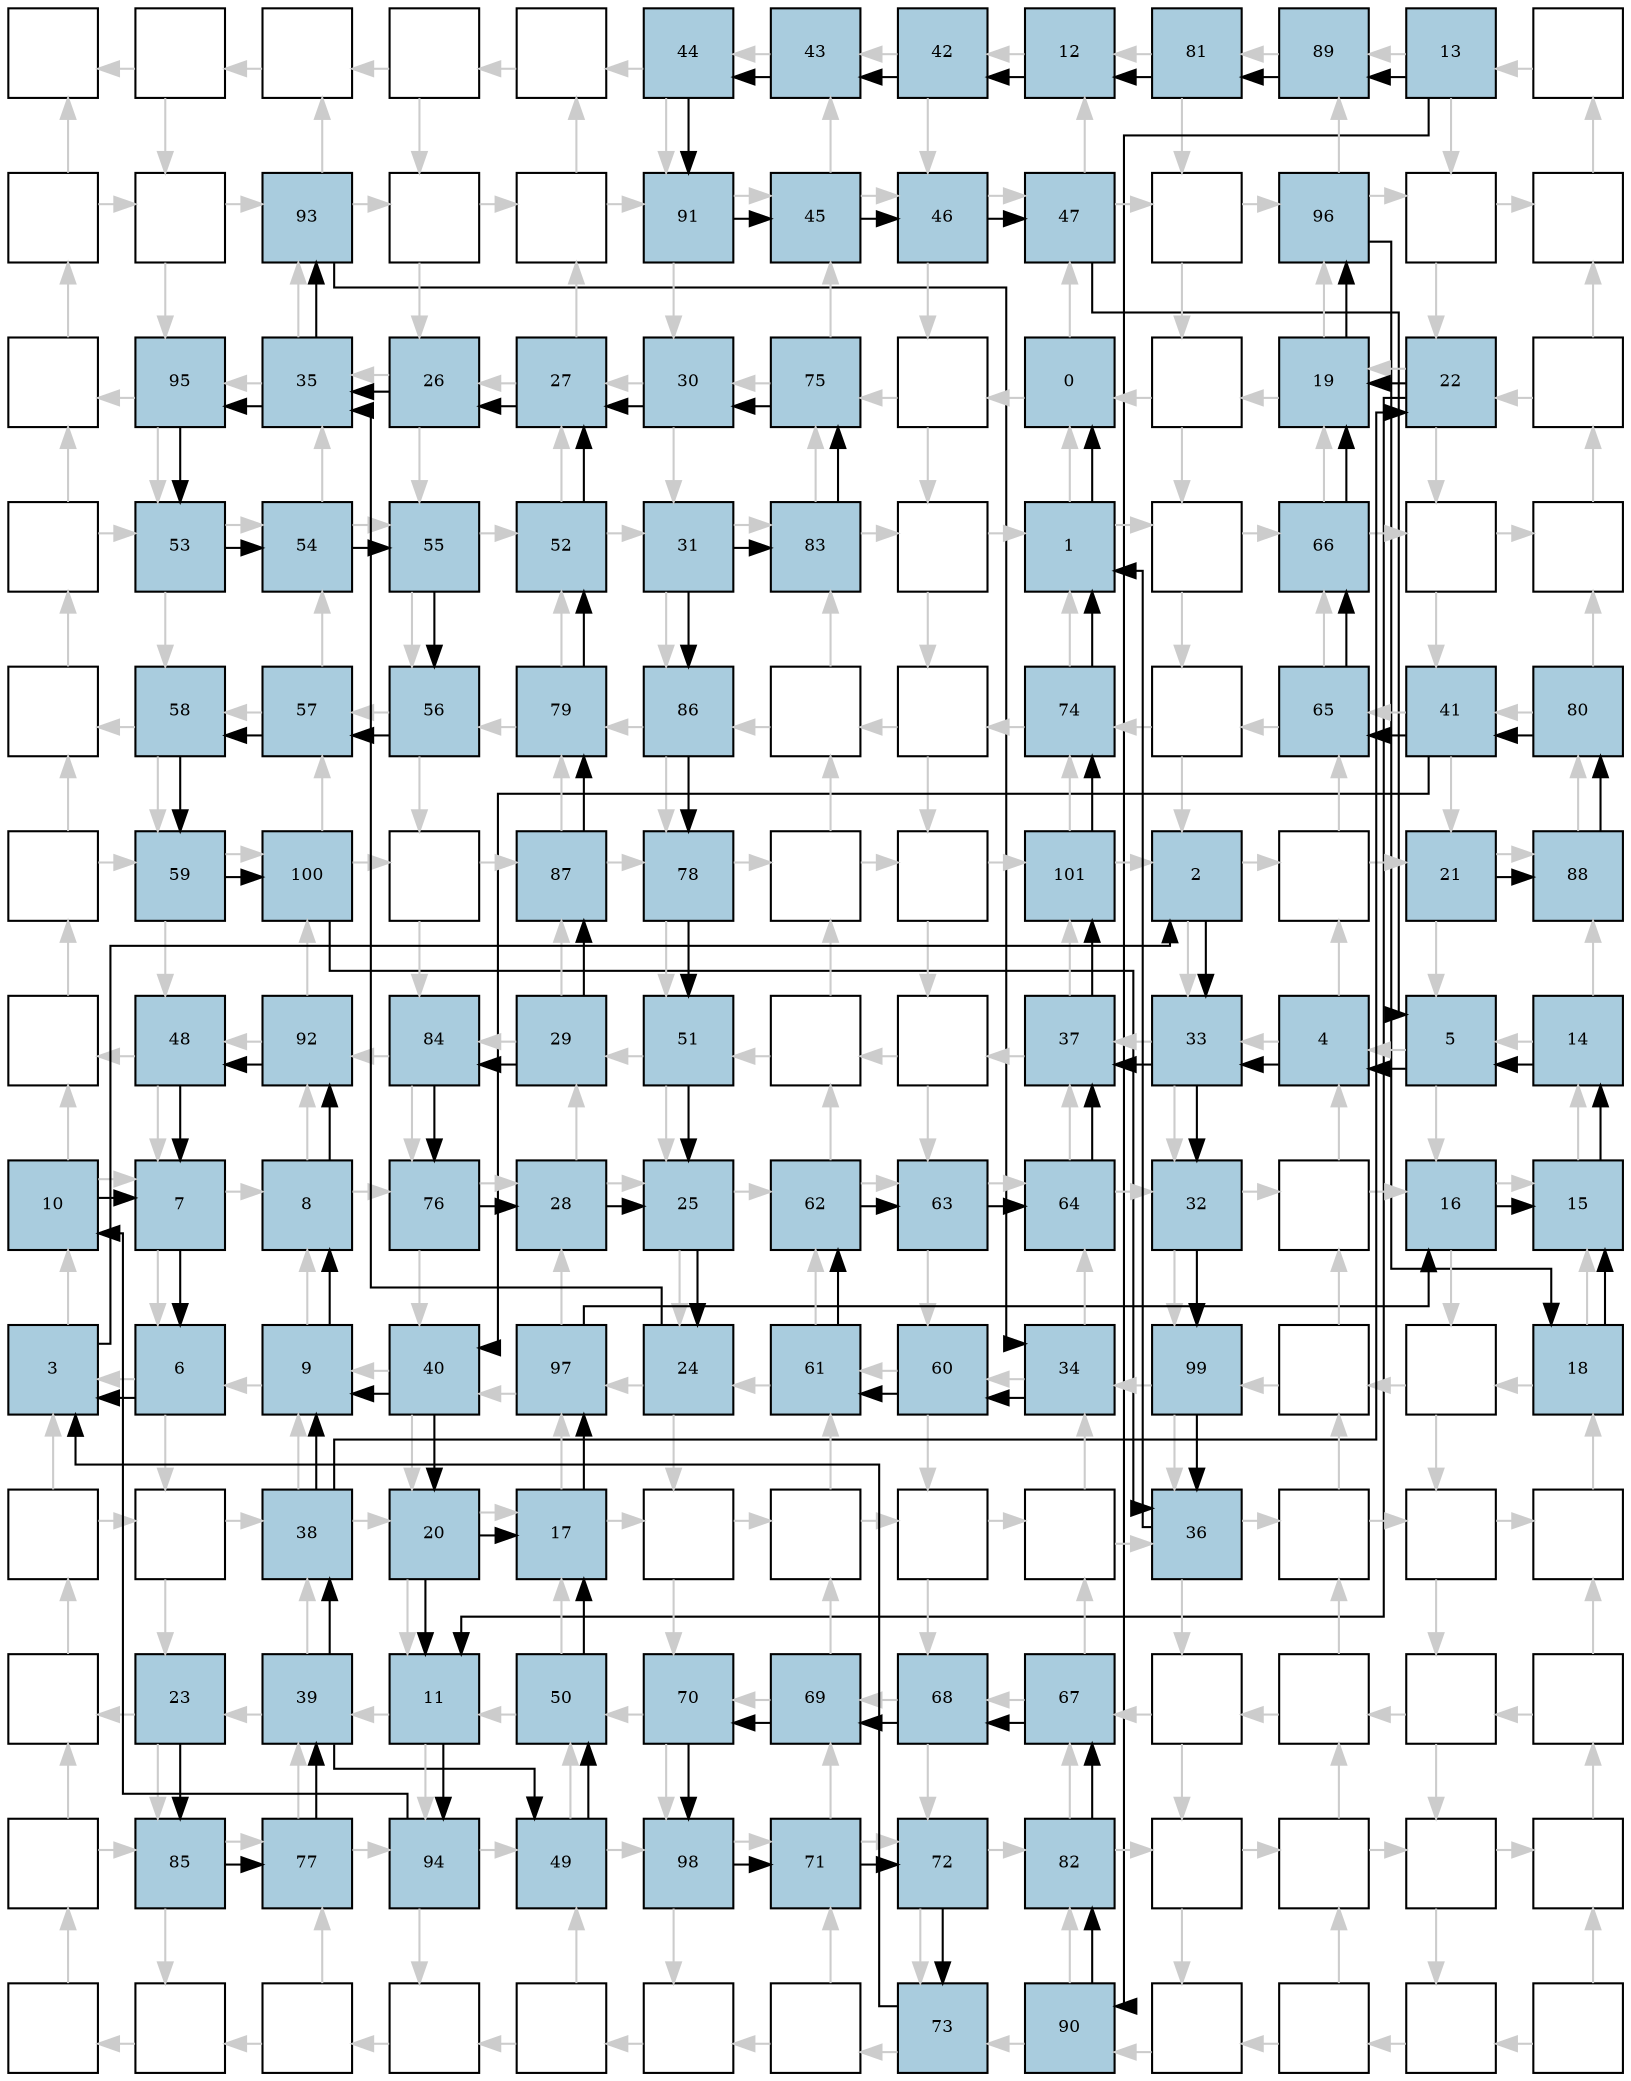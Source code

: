 digraph layout{
rankdir=TB; 

splines=ortho; 

node [style=filled shape=square fixedsize=true width=0.6];
0[label="", fontsize=8, fillcolor="#ffffff"];
1[label="", fontsize=8, fillcolor="#ffffff"];
2[label="", fontsize=8, fillcolor="#ffffff"];
3[label="", fontsize=8, fillcolor="#ffffff"];
4[label="", fontsize=8, fillcolor="#ffffff"];
5[label="44", fontsize=8, fillcolor="#a9ccde"];
6[label="43", fontsize=8, fillcolor="#a9ccde"];
7[label="42", fontsize=8, fillcolor="#a9ccde"];
8[label="12", fontsize=8, fillcolor="#a9ccde"];
9[label="81", fontsize=8, fillcolor="#a9ccde"];
10[label="89", fontsize=8, fillcolor="#a9ccde"];
11[label="13", fontsize=8, fillcolor="#a9ccde"];
12[label="", fontsize=8, fillcolor="#ffffff"];
13[label="", fontsize=8, fillcolor="#ffffff"];
14[label="", fontsize=8, fillcolor="#ffffff"];
15[label="93", fontsize=8, fillcolor="#a9ccde"];
16[label="", fontsize=8, fillcolor="#ffffff"];
17[label="", fontsize=8, fillcolor="#ffffff"];
18[label="91", fontsize=8, fillcolor="#a9ccde"];
19[label="45", fontsize=8, fillcolor="#a9ccde"];
20[label="46", fontsize=8, fillcolor="#a9ccde"];
21[label="47", fontsize=8, fillcolor="#a9ccde"];
22[label="", fontsize=8, fillcolor="#ffffff"];
23[label="96", fontsize=8, fillcolor="#a9ccde"];
24[label="", fontsize=8, fillcolor="#ffffff"];
25[label="", fontsize=8, fillcolor="#ffffff"];
26[label="", fontsize=8, fillcolor="#ffffff"];
27[label="95", fontsize=8, fillcolor="#a9ccde"];
28[label="35", fontsize=8, fillcolor="#a9ccde"];
29[label="26", fontsize=8, fillcolor="#a9ccde"];
30[label="27", fontsize=8, fillcolor="#a9ccde"];
31[label="30", fontsize=8, fillcolor="#a9ccde"];
32[label="75", fontsize=8, fillcolor="#a9ccde"];
33[label="", fontsize=8, fillcolor="#ffffff"];
34[label="0", fontsize=8, fillcolor="#a9ccde"];
35[label="", fontsize=8, fillcolor="#ffffff"];
36[label="19", fontsize=8, fillcolor="#a9ccde"];
37[label="22", fontsize=8, fillcolor="#a9ccde"];
38[label="", fontsize=8, fillcolor="#ffffff"];
39[label="", fontsize=8, fillcolor="#ffffff"];
40[label="53", fontsize=8, fillcolor="#a9ccde"];
41[label="54", fontsize=8, fillcolor="#a9ccde"];
42[label="55", fontsize=8, fillcolor="#a9ccde"];
43[label="52", fontsize=8, fillcolor="#a9ccde"];
44[label="31", fontsize=8, fillcolor="#a9ccde"];
45[label="83", fontsize=8, fillcolor="#a9ccde"];
46[label="", fontsize=8, fillcolor="#ffffff"];
47[label="1", fontsize=8, fillcolor="#a9ccde"];
48[label="", fontsize=8, fillcolor="#ffffff"];
49[label="66", fontsize=8, fillcolor="#a9ccde"];
50[label="", fontsize=8, fillcolor="#ffffff"];
51[label="", fontsize=8, fillcolor="#ffffff"];
52[label="", fontsize=8, fillcolor="#ffffff"];
53[label="58", fontsize=8, fillcolor="#a9ccde"];
54[label="57", fontsize=8, fillcolor="#a9ccde"];
55[label="56", fontsize=8, fillcolor="#a9ccde"];
56[label="79", fontsize=8, fillcolor="#a9ccde"];
57[label="86", fontsize=8, fillcolor="#a9ccde"];
58[label="", fontsize=8, fillcolor="#ffffff"];
59[label="", fontsize=8, fillcolor="#ffffff"];
60[label="74", fontsize=8, fillcolor="#a9ccde"];
61[label="", fontsize=8, fillcolor="#ffffff"];
62[label="65", fontsize=8, fillcolor="#a9ccde"];
63[label="41", fontsize=8, fillcolor="#a9ccde"];
64[label="80", fontsize=8, fillcolor="#a9ccde"];
65[label="", fontsize=8, fillcolor="#ffffff"];
66[label="59", fontsize=8, fillcolor="#a9ccde"];
67[label="100", fontsize=8, fillcolor="#a9ccde"];
68[label="", fontsize=8, fillcolor="#ffffff"];
69[label="87", fontsize=8, fillcolor="#a9ccde"];
70[label="78", fontsize=8, fillcolor="#a9ccde"];
71[label="", fontsize=8, fillcolor="#ffffff"];
72[label="", fontsize=8, fillcolor="#ffffff"];
73[label="101", fontsize=8, fillcolor="#a9ccde"];
74[label="2", fontsize=8, fillcolor="#a9ccde"];
75[label="", fontsize=8, fillcolor="#ffffff"];
76[label="21", fontsize=8, fillcolor="#a9ccde"];
77[label="88", fontsize=8, fillcolor="#a9ccde"];
78[label="", fontsize=8, fillcolor="#ffffff"];
79[label="48", fontsize=8, fillcolor="#a9ccde"];
80[label="92", fontsize=8, fillcolor="#a9ccde"];
81[label="84", fontsize=8, fillcolor="#a9ccde"];
82[label="29", fontsize=8, fillcolor="#a9ccde"];
83[label="51", fontsize=8, fillcolor="#a9ccde"];
84[label="", fontsize=8, fillcolor="#ffffff"];
85[label="", fontsize=8, fillcolor="#ffffff"];
86[label="37", fontsize=8, fillcolor="#a9ccde"];
87[label="33", fontsize=8, fillcolor="#a9ccde"];
88[label="4", fontsize=8, fillcolor="#a9ccde"];
89[label="5", fontsize=8, fillcolor="#a9ccde"];
90[label="14", fontsize=8, fillcolor="#a9ccde"];
91[label="10", fontsize=8, fillcolor="#a9ccde"];
92[label="7", fontsize=8, fillcolor="#a9ccde"];
93[label="8", fontsize=8, fillcolor="#a9ccde"];
94[label="76", fontsize=8, fillcolor="#a9ccde"];
95[label="28", fontsize=8, fillcolor="#a9ccde"];
96[label="25", fontsize=8, fillcolor="#a9ccde"];
97[label="62", fontsize=8, fillcolor="#a9ccde"];
98[label="63", fontsize=8, fillcolor="#a9ccde"];
99[label="64", fontsize=8, fillcolor="#a9ccde"];
100[label="32", fontsize=8, fillcolor="#a9ccde"];
101[label="", fontsize=8, fillcolor="#ffffff"];
102[label="16", fontsize=8, fillcolor="#a9ccde"];
103[label="15", fontsize=8, fillcolor="#a9ccde"];
104[label="3", fontsize=8, fillcolor="#a9ccde"];
105[label="6", fontsize=8, fillcolor="#a9ccde"];
106[label="9", fontsize=8, fillcolor="#a9ccde"];
107[label="40", fontsize=8, fillcolor="#a9ccde"];
108[label="97", fontsize=8, fillcolor="#a9ccde"];
109[label="24", fontsize=8, fillcolor="#a9ccde"];
110[label="61", fontsize=8, fillcolor="#a9ccde"];
111[label="60", fontsize=8, fillcolor="#a9ccde"];
112[label="34", fontsize=8, fillcolor="#a9ccde"];
113[label="99", fontsize=8, fillcolor="#a9ccde"];
114[label="", fontsize=8, fillcolor="#ffffff"];
115[label="", fontsize=8, fillcolor="#ffffff"];
116[label="18", fontsize=8, fillcolor="#a9ccde"];
117[label="", fontsize=8, fillcolor="#ffffff"];
118[label="", fontsize=8, fillcolor="#ffffff"];
119[label="38", fontsize=8, fillcolor="#a9ccde"];
120[label="20", fontsize=8, fillcolor="#a9ccde"];
121[label="17", fontsize=8, fillcolor="#a9ccde"];
122[label="", fontsize=8, fillcolor="#ffffff"];
123[label="", fontsize=8, fillcolor="#ffffff"];
124[label="", fontsize=8, fillcolor="#ffffff"];
125[label="", fontsize=8, fillcolor="#ffffff"];
126[label="36", fontsize=8, fillcolor="#a9ccde"];
127[label="", fontsize=8, fillcolor="#ffffff"];
128[label="", fontsize=8, fillcolor="#ffffff"];
129[label="", fontsize=8, fillcolor="#ffffff"];
130[label="", fontsize=8, fillcolor="#ffffff"];
131[label="23", fontsize=8, fillcolor="#a9ccde"];
132[label="39", fontsize=8, fillcolor="#a9ccde"];
133[label="11", fontsize=8, fillcolor="#a9ccde"];
134[label="50", fontsize=8, fillcolor="#a9ccde"];
135[label="70", fontsize=8, fillcolor="#a9ccde"];
136[label="69", fontsize=8, fillcolor="#a9ccde"];
137[label="68", fontsize=8, fillcolor="#a9ccde"];
138[label="67", fontsize=8, fillcolor="#a9ccde"];
139[label="", fontsize=8, fillcolor="#ffffff"];
140[label="", fontsize=8, fillcolor="#ffffff"];
141[label="", fontsize=8, fillcolor="#ffffff"];
142[label="", fontsize=8, fillcolor="#ffffff"];
143[label="", fontsize=8, fillcolor="#ffffff"];
144[label="85", fontsize=8, fillcolor="#a9ccde"];
145[label="77", fontsize=8, fillcolor="#a9ccde"];
146[label="94", fontsize=8, fillcolor="#a9ccde"];
147[label="49", fontsize=8, fillcolor="#a9ccde"];
148[label="98", fontsize=8, fillcolor="#a9ccde"];
149[label="71", fontsize=8, fillcolor="#a9ccde"];
150[label="72", fontsize=8, fillcolor="#a9ccde"];
151[label="82", fontsize=8, fillcolor="#a9ccde"];
152[label="", fontsize=8, fillcolor="#ffffff"];
153[label="", fontsize=8, fillcolor="#ffffff"];
154[label="", fontsize=8, fillcolor="#ffffff"];
155[label="", fontsize=8, fillcolor="#ffffff"];
156[label="", fontsize=8, fillcolor="#ffffff"];
157[label="", fontsize=8, fillcolor="#ffffff"];
158[label="", fontsize=8, fillcolor="#ffffff"];
159[label="", fontsize=8, fillcolor="#ffffff"];
160[label="", fontsize=8, fillcolor="#ffffff"];
161[label="", fontsize=8, fillcolor="#ffffff"];
162[label="", fontsize=8, fillcolor="#ffffff"];
163[label="73", fontsize=8, fillcolor="#a9ccde"];
164[label="90", fontsize=8, fillcolor="#a9ccde"];
165[label="", fontsize=8, fillcolor="#ffffff"];
166[label="", fontsize=8, fillcolor="#ffffff"];
167[label="", fontsize=8, fillcolor="#ffffff"];
168[label="", fontsize=8, fillcolor="#ffffff"];
edge [constraint=false, style=vis];
1 -> 0 [color="#cccccc"];
1 -> 14 [color="#cccccc"];
2 -> 1 [color="#cccccc"];
3 -> 2 [color="#cccccc"];
3 -> 16 [color="#cccccc"];
4 -> 3 [color="#cccccc"];
5 -> 4 [color="#cccccc"];
5 -> 18 [color="#cccccc"];
6 -> 5 [color="#cccccc"];
7 -> 6 [color="#cccccc"];
7 -> 20 [color="#cccccc"];
8 -> 7 [color="#cccccc"];
9 -> 8 [color="#cccccc"];
9 -> 22 [color="#cccccc"];
10 -> 9 [color="#cccccc"];
11 -> 10 [color="#cccccc"];
11 -> 24 [color="#cccccc"];
12 -> 11 [color="#cccccc"];
13 -> 14 [color="#cccccc"];
13 -> 0 [color="#cccccc"];
14 -> 27 [color="#cccccc"];
14 -> 15 [color="#cccccc"];
15 -> 16 [color="#cccccc"];
15 -> 2 [color="#cccccc"];
16 -> 29 [color="#cccccc"];
16 -> 17 [color="#cccccc"];
17 -> 18 [color="#cccccc"];
17 -> 4 [color="#cccccc"];
18 -> 31 [color="#cccccc"];
18 -> 19 [color="#cccccc"];
19 -> 20 [color="#cccccc"];
19 -> 6 [color="#cccccc"];
20 -> 33 [color="#cccccc"];
20 -> 21 [color="#cccccc"];
21 -> 22 [color="#cccccc"];
21 -> 8 [color="#cccccc"];
22 -> 35 [color="#cccccc"];
22 -> 23 [color="#cccccc"];
23 -> 24 [color="#cccccc"];
23 -> 10 [color="#cccccc"];
24 -> 37 [color="#cccccc"];
24 -> 25 [color="#cccccc"];
25 -> 12 [color="#cccccc"];
26 -> 13 [color="#cccccc"];
27 -> 26 [color="#cccccc"];
27 -> 40 [color="#cccccc"];
28 -> 15 [color="#cccccc"];
28 -> 27 [color="#cccccc"];
29 -> 28 [color="#cccccc"];
29 -> 42 [color="#cccccc"];
30 -> 17 [color="#cccccc"];
30 -> 29 [color="#cccccc"];
31 -> 30 [color="#cccccc"];
31 -> 44 [color="#cccccc"];
32 -> 19 [color="#cccccc"];
32 -> 31 [color="#cccccc"];
33 -> 32 [color="#cccccc"];
33 -> 46 [color="#cccccc"];
34 -> 21 [color="#cccccc"];
34 -> 33 [color="#cccccc"];
35 -> 34 [color="#cccccc"];
35 -> 48 [color="#cccccc"];
36 -> 23 [color="#cccccc"];
36 -> 35 [color="#cccccc"];
37 -> 36 [color="#cccccc"];
37 -> 50 [color="#cccccc"];
38 -> 25 [color="#cccccc"];
38 -> 37 [color="#cccccc"];
39 -> 40 [color="#cccccc"];
39 -> 26 [color="#cccccc"];
40 -> 53 [color="#cccccc"];
40 -> 41 [color="#cccccc"];
41 -> 42 [color="#cccccc"];
41 -> 28 [color="#cccccc"];
42 -> 55 [color="#cccccc"];
42 -> 43 [color="#cccccc"];
43 -> 44 [color="#cccccc"];
43 -> 30 [color="#cccccc"];
44 -> 57 [color="#cccccc"];
44 -> 45 [color="#cccccc"];
45 -> 46 [color="#cccccc"];
45 -> 32 [color="#cccccc"];
46 -> 59 [color="#cccccc"];
46 -> 47 [color="#cccccc"];
47 -> 48 [color="#cccccc"];
47 -> 34 [color="#cccccc"];
48 -> 61 [color="#cccccc"];
48 -> 49 [color="#cccccc"];
49 -> 50 [color="#cccccc"];
49 -> 36 [color="#cccccc"];
50 -> 63 [color="#cccccc"];
50 -> 51 [color="#cccccc"];
51 -> 38 [color="#cccccc"];
52 -> 39 [color="#cccccc"];
53 -> 52 [color="#cccccc"];
53 -> 66 [color="#cccccc"];
54 -> 41 [color="#cccccc"];
54 -> 53 [color="#cccccc"];
55 -> 54 [color="#cccccc"];
55 -> 68 [color="#cccccc"];
56 -> 43 [color="#cccccc"];
56 -> 55 [color="#cccccc"];
57 -> 56 [color="#cccccc"];
57 -> 70 [color="#cccccc"];
58 -> 45 [color="#cccccc"];
58 -> 57 [color="#cccccc"];
59 -> 58 [color="#cccccc"];
59 -> 72 [color="#cccccc"];
60 -> 47 [color="#cccccc"];
60 -> 59 [color="#cccccc"];
61 -> 60 [color="#cccccc"];
61 -> 74 [color="#cccccc"];
62 -> 49 [color="#cccccc"];
62 -> 61 [color="#cccccc"];
63 -> 62 [color="#cccccc"];
63 -> 76 [color="#cccccc"];
64 -> 51 [color="#cccccc"];
64 -> 63 [color="#cccccc"];
65 -> 66 [color="#cccccc"];
65 -> 52 [color="#cccccc"];
66 -> 79 [color="#cccccc"];
66 -> 67 [color="#cccccc"];
67 -> 68 [color="#cccccc"];
67 -> 54 [color="#cccccc"];
68 -> 81 [color="#cccccc"];
68 -> 69 [color="#cccccc"];
69 -> 70 [color="#cccccc"];
69 -> 56 [color="#cccccc"];
70 -> 83 [color="#cccccc"];
70 -> 71 [color="#cccccc"];
71 -> 72 [color="#cccccc"];
71 -> 58 [color="#cccccc"];
72 -> 85 [color="#cccccc"];
72 -> 73 [color="#cccccc"];
73 -> 74 [color="#cccccc"];
73 -> 60 [color="#cccccc"];
74 -> 87 [color="#cccccc"];
74 -> 75 [color="#cccccc"];
75 -> 76 [color="#cccccc"];
75 -> 62 [color="#cccccc"];
76 -> 89 [color="#cccccc"];
76 -> 77 [color="#cccccc"];
77 -> 64 [color="#cccccc"];
78 -> 65 [color="#cccccc"];
79 -> 78 [color="#cccccc"];
79 -> 92 [color="#cccccc"];
80 -> 67 [color="#cccccc"];
80 -> 79 [color="#cccccc"];
81 -> 80 [color="#cccccc"];
81 -> 94 [color="#cccccc"];
82 -> 69 [color="#cccccc"];
82 -> 81 [color="#cccccc"];
83 -> 82 [color="#cccccc"];
83 -> 96 [color="#cccccc"];
84 -> 71 [color="#cccccc"];
84 -> 83 [color="#cccccc"];
85 -> 84 [color="#cccccc"];
85 -> 98 [color="#cccccc"];
86 -> 73 [color="#cccccc"];
86 -> 85 [color="#cccccc"];
87 -> 86 [color="#cccccc"];
87 -> 100 [color="#cccccc"];
88 -> 75 [color="#cccccc"];
88 -> 87 [color="#cccccc"];
89 -> 88 [color="#cccccc"];
89 -> 102 [color="#cccccc"];
90 -> 77 [color="#cccccc"];
90 -> 89 [color="#cccccc"];
91 -> 92 [color="#cccccc"];
91 -> 78 [color="#cccccc"];
92 -> 105 [color="#cccccc"];
92 -> 93 [color="#cccccc"];
93 -> 94 [color="#cccccc"];
93 -> 80 [color="#cccccc"];
94 -> 107 [color="#cccccc"];
94 -> 95 [color="#cccccc"];
95 -> 96 [color="#cccccc"];
95 -> 82 [color="#cccccc"];
96 -> 109 [color="#cccccc"];
96 -> 97 [color="#cccccc"];
97 -> 98 [color="#cccccc"];
97 -> 84 [color="#cccccc"];
98 -> 111 [color="#cccccc"];
98 -> 99 [color="#cccccc"];
99 -> 100 [color="#cccccc"];
99 -> 86 [color="#cccccc"];
100 -> 113 [color="#cccccc"];
100 -> 101 [color="#cccccc"];
101 -> 102 [color="#cccccc"];
101 -> 88 [color="#cccccc"];
102 -> 115 [color="#cccccc"];
102 -> 103 [color="#cccccc"];
103 -> 90 [color="#cccccc"];
104 -> 91 [color="#cccccc"];
105 -> 104 [color="#cccccc"];
105 -> 118 [color="#cccccc"];
106 -> 93 [color="#cccccc"];
106 -> 105 [color="#cccccc"];
107 -> 106 [color="#cccccc"];
107 -> 120 [color="#cccccc"];
108 -> 95 [color="#cccccc"];
108 -> 107 [color="#cccccc"];
109 -> 108 [color="#cccccc"];
109 -> 122 [color="#cccccc"];
110 -> 97 [color="#cccccc"];
110 -> 109 [color="#cccccc"];
111 -> 110 [color="#cccccc"];
111 -> 124 [color="#cccccc"];
112 -> 99 [color="#cccccc"];
112 -> 111 [color="#cccccc"];
113 -> 112 [color="#cccccc"];
113 -> 126 [color="#cccccc"];
114 -> 101 [color="#cccccc"];
114 -> 113 [color="#cccccc"];
115 -> 114 [color="#cccccc"];
115 -> 128 [color="#cccccc"];
116 -> 103 [color="#cccccc"];
116 -> 115 [color="#cccccc"];
117 -> 118 [color="#cccccc"];
117 -> 104 [color="#cccccc"];
118 -> 131 [color="#cccccc"];
118 -> 119 [color="#cccccc"];
119 -> 120 [color="#cccccc"];
119 -> 106 [color="#cccccc"];
120 -> 133 [color="#cccccc"];
120 -> 121 [color="#cccccc"];
121 -> 122 [color="#cccccc"];
121 -> 108 [color="#cccccc"];
122 -> 135 [color="#cccccc"];
122 -> 123 [color="#cccccc"];
123 -> 124 [color="#cccccc"];
123 -> 110 [color="#cccccc"];
124 -> 137 [color="#cccccc"];
124 -> 125 [color="#cccccc"];
125 -> 126 [color="#cccccc"];
125 -> 112 [color="#cccccc"];
126 -> 139 [color="#cccccc"];
126 -> 127 [color="#cccccc"];
127 -> 128 [color="#cccccc"];
127 -> 114 [color="#cccccc"];
128 -> 141 [color="#cccccc"];
128 -> 129 [color="#cccccc"];
129 -> 116 [color="#cccccc"];
130 -> 117 [color="#cccccc"];
131 -> 130 [color="#cccccc"];
131 -> 144 [color="#cccccc"];
132 -> 119 [color="#cccccc"];
132 -> 131 [color="#cccccc"];
133 -> 132 [color="#cccccc"];
133 -> 146 [color="#cccccc"];
134 -> 121 [color="#cccccc"];
134 -> 133 [color="#cccccc"];
135 -> 134 [color="#cccccc"];
135 -> 148 [color="#cccccc"];
136 -> 123 [color="#cccccc"];
136 -> 135 [color="#cccccc"];
137 -> 136 [color="#cccccc"];
137 -> 150 [color="#cccccc"];
138 -> 125 [color="#cccccc"];
138 -> 137 [color="#cccccc"];
139 -> 138 [color="#cccccc"];
139 -> 152 [color="#cccccc"];
140 -> 127 [color="#cccccc"];
140 -> 139 [color="#cccccc"];
141 -> 140 [color="#cccccc"];
141 -> 154 [color="#cccccc"];
142 -> 129 [color="#cccccc"];
142 -> 141 [color="#cccccc"];
143 -> 144 [color="#cccccc"];
143 -> 130 [color="#cccccc"];
144 -> 157 [color="#cccccc"];
144 -> 145 [color="#cccccc"];
145 -> 146 [color="#cccccc"];
145 -> 132 [color="#cccccc"];
146 -> 159 [color="#cccccc"];
146 -> 147 [color="#cccccc"];
147 -> 148 [color="#cccccc"];
147 -> 134 [color="#cccccc"];
148 -> 161 [color="#cccccc"];
148 -> 149 [color="#cccccc"];
149 -> 150 [color="#cccccc"];
149 -> 136 [color="#cccccc"];
150 -> 163 [color="#cccccc"];
150 -> 151 [color="#cccccc"];
151 -> 152 [color="#cccccc"];
151 -> 138 [color="#cccccc"];
152 -> 165 [color="#cccccc"];
152 -> 153 [color="#cccccc"];
153 -> 154 [color="#cccccc"];
153 -> 140 [color="#cccccc"];
154 -> 167 [color="#cccccc"];
154 -> 155 [color="#cccccc"];
155 -> 142 [color="#cccccc"];
156 -> 143 [color="#cccccc"];
157 -> 156 [color="#cccccc"];
158 -> 145 [color="#cccccc"];
158 -> 157 [color="#cccccc"];
159 -> 158 [color="#cccccc"];
160 -> 147 [color="#cccccc"];
160 -> 159 [color="#cccccc"];
161 -> 160 [color="#cccccc"];
162 -> 149 [color="#cccccc"];
162 -> 161 [color="#cccccc"];
163 -> 162 [color="#cccccc"];
164 -> 151 [color="#cccccc"];
164 -> 163 [color="#cccccc"];
165 -> 164 [color="#cccccc"];
166 -> 153 [color="#cccccc"];
166 -> 165 [color="#cccccc"];
167 -> 166 [color="#cccccc"];
168 -> 155 [color="#cccccc"];
168 -> 167 [color="#cccccc"];
8 -> 7;
7 -> 6;
6 -> 5;
5 -> 18;
18 -> 19;
19 -> 20;
20 -> 21;
21 -> 89;
90 -> 89;
120 -> 133;
37 -> 133;
93 -> 80;
80 -> 79;
79 -> 92;
91 -> 92;
28 -> 15;
15 -> 112;
87 -> 100;
74 -> 87;
88 -> 87;
44 -> 45;
45 -> 32;
32 -> 31;
82 -> 81;
81 -> 94;
94 -> 95;
107 -> 120;
131 -> 144;
144 -> 145;
145 -> 132;
133 -> 146;
146 -> 91;
132 -> 147;
147 -> 134;
134 -> 121;
120 -> 121;
116 -> 103;
102 -> 103;
119 -> 106;
107 -> 106;
132 -> 119;
119 -> 37;
29 -> 28;
109 -> 28;
92 -> 105;
95 -> 96;
44 -> 57;
57 -> 70;
70 -> 83;
83 -> 96;
31 -> 30;
82 -> 69;
69 -> 56;
56 -> 43;
43 -> 30;
100 -> 113;
113 -> 126;
28 -> 27;
27 -> 40;
40 -> 41;
41 -> 42;
42 -> 55;
55 -> 54;
54 -> 53;
53 -> 66;
66 -> 67;
67 -> 126;
96 -> 109;
112 -> 111;
111 -> 110;
110 -> 97;
97 -> 98;
98 -> 99;
99 -> 86;
87 -> 86;
106 -> 93;
63 -> 62;
62 -> 49;
49 -> 36;
37 -> 36;
63 -> 107;
76 -> 77;
77 -> 64;
64 -> 63;
11 -> 10;
10 -> 9;
9 -> 8;
36 -> 23;
23 -> 116;
121 -> 108;
108 -> 102;
103 -> 90;
11 -> 164;
164 -> 151;
151 -> 138;
138 -> 137;
137 -> 136;
136 -> 135;
135 -> 148;
148 -> 149;
149 -> 150;
150 -> 163;
163 -> 104;
105 -> 104;
126 -> 47;
86 -> 73;
73 -> 60;
60 -> 47;
89 -> 88;
104 -> 74;
47 -> 34;
30 -> 29;
edge [constraint=true, style=invis];
0 -> 13 -> 26 -> 39 -> 52 -> 65 -> 78 -> 91 -> 104 -> 117 -> 130 -> 143 -> 156;
1 -> 14 -> 27 -> 40 -> 53 -> 66 -> 79 -> 92 -> 105 -> 118 -> 131 -> 144 -> 157;
2 -> 15 -> 28 -> 41 -> 54 -> 67 -> 80 -> 93 -> 106 -> 119 -> 132 -> 145 -> 158;
3 -> 16 -> 29 -> 42 -> 55 -> 68 -> 81 -> 94 -> 107 -> 120 -> 133 -> 146 -> 159;
4 -> 17 -> 30 -> 43 -> 56 -> 69 -> 82 -> 95 -> 108 -> 121 -> 134 -> 147 -> 160;
5 -> 18 -> 31 -> 44 -> 57 -> 70 -> 83 -> 96 -> 109 -> 122 -> 135 -> 148 -> 161;
6 -> 19 -> 32 -> 45 -> 58 -> 71 -> 84 -> 97 -> 110 -> 123 -> 136 -> 149 -> 162;
7 -> 20 -> 33 -> 46 -> 59 -> 72 -> 85 -> 98 -> 111 -> 124 -> 137 -> 150 -> 163;
8 -> 21 -> 34 -> 47 -> 60 -> 73 -> 86 -> 99 -> 112 -> 125 -> 138 -> 151 -> 164;
9 -> 22 -> 35 -> 48 -> 61 -> 74 -> 87 -> 100 -> 113 -> 126 -> 139 -> 152 -> 165;
10 -> 23 -> 36 -> 49 -> 62 -> 75 -> 88 -> 101 -> 114 -> 127 -> 140 -> 153 -> 166;
11 -> 24 -> 37 -> 50 -> 63 -> 76 -> 89 -> 102 -> 115 -> 128 -> 141 -> 154 -> 167;
12 -> 25 -> 38 -> 51 -> 64 -> 77 -> 90 -> 103 -> 116 -> 129 -> 142 -> 155 -> 168;
rank = same { 0 -> 1 -> 2 -> 3 -> 4 -> 5 -> 6 -> 7 -> 8 -> 9 -> 10 -> 11 -> 12;};
rank = same { 13 -> 14 -> 15 -> 16 -> 17 -> 18 -> 19 -> 20 -> 21 -> 22 -> 23 -> 24 -> 25;};
rank = same { 26 -> 27 -> 28 -> 29 -> 30 -> 31 -> 32 -> 33 -> 34 -> 35 -> 36 -> 37 -> 38;};
rank = same { 39 -> 40 -> 41 -> 42 -> 43 -> 44 -> 45 -> 46 -> 47 -> 48 -> 49 -> 50 -> 51;};
rank = same { 52 -> 53 -> 54 -> 55 -> 56 -> 57 -> 58 -> 59 -> 60 -> 61 -> 62 -> 63 -> 64;};
rank = same { 65 -> 66 -> 67 -> 68 -> 69 -> 70 -> 71 -> 72 -> 73 -> 74 -> 75 -> 76 -> 77;};
rank = same { 78 -> 79 -> 80 -> 81 -> 82 -> 83 -> 84 -> 85 -> 86 -> 87 -> 88 -> 89 -> 90;};
rank = same { 91 -> 92 -> 93 -> 94 -> 95 -> 96 -> 97 -> 98 -> 99 -> 100 -> 101 -> 102 -> 103;};
rank = same { 104 -> 105 -> 106 -> 107 -> 108 -> 109 -> 110 -> 111 -> 112 -> 113 -> 114 -> 115 -> 116;};
rank = same { 117 -> 118 -> 119 -> 120 -> 121 -> 122 -> 123 -> 124 -> 125 -> 126 -> 127 -> 128 -> 129;};
rank = same { 130 -> 131 -> 132 -> 133 -> 134 -> 135 -> 136 -> 137 -> 138 -> 139 -> 140 -> 141 -> 142;};
rank = same { 143 -> 144 -> 145 -> 146 -> 147 -> 148 -> 149 -> 150 -> 151 -> 152 -> 153 -> 154 -> 155;};
rank = same { 156 -> 157 -> 158 -> 159 -> 160 -> 161 -> 162 -> 163 -> 164 -> 165 -> 166 -> 167 -> 168;};
}
